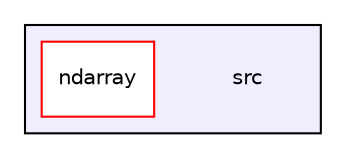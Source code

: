digraph "/home/docker/actions-runner/_work/ant/ant/src" {
  compound=true
  node [ fontsize="10", fontname="Helvetica"];
  edge [ labelfontsize="10", labelfontname="Helvetica"];
  subgraph clusterdir_68267d1309a1af8e8297ef4c3efbcdba {
    graph [ bgcolor="#eeeeff", pencolor="black", label="" URL="dir_68267d1309a1af8e8297ef4c3efbcdba.html"];
    dir_68267d1309a1af8e8297ef4c3efbcdba [shape=plaintext label="src"];
    dir_55ecf749f15610c6cc104d62519c634b [shape=box label="ndarray" color="red" fillcolor="white" style="filled" URL="dir_55ecf749f15610c6cc104d62519c634b.html"];
  }
}
